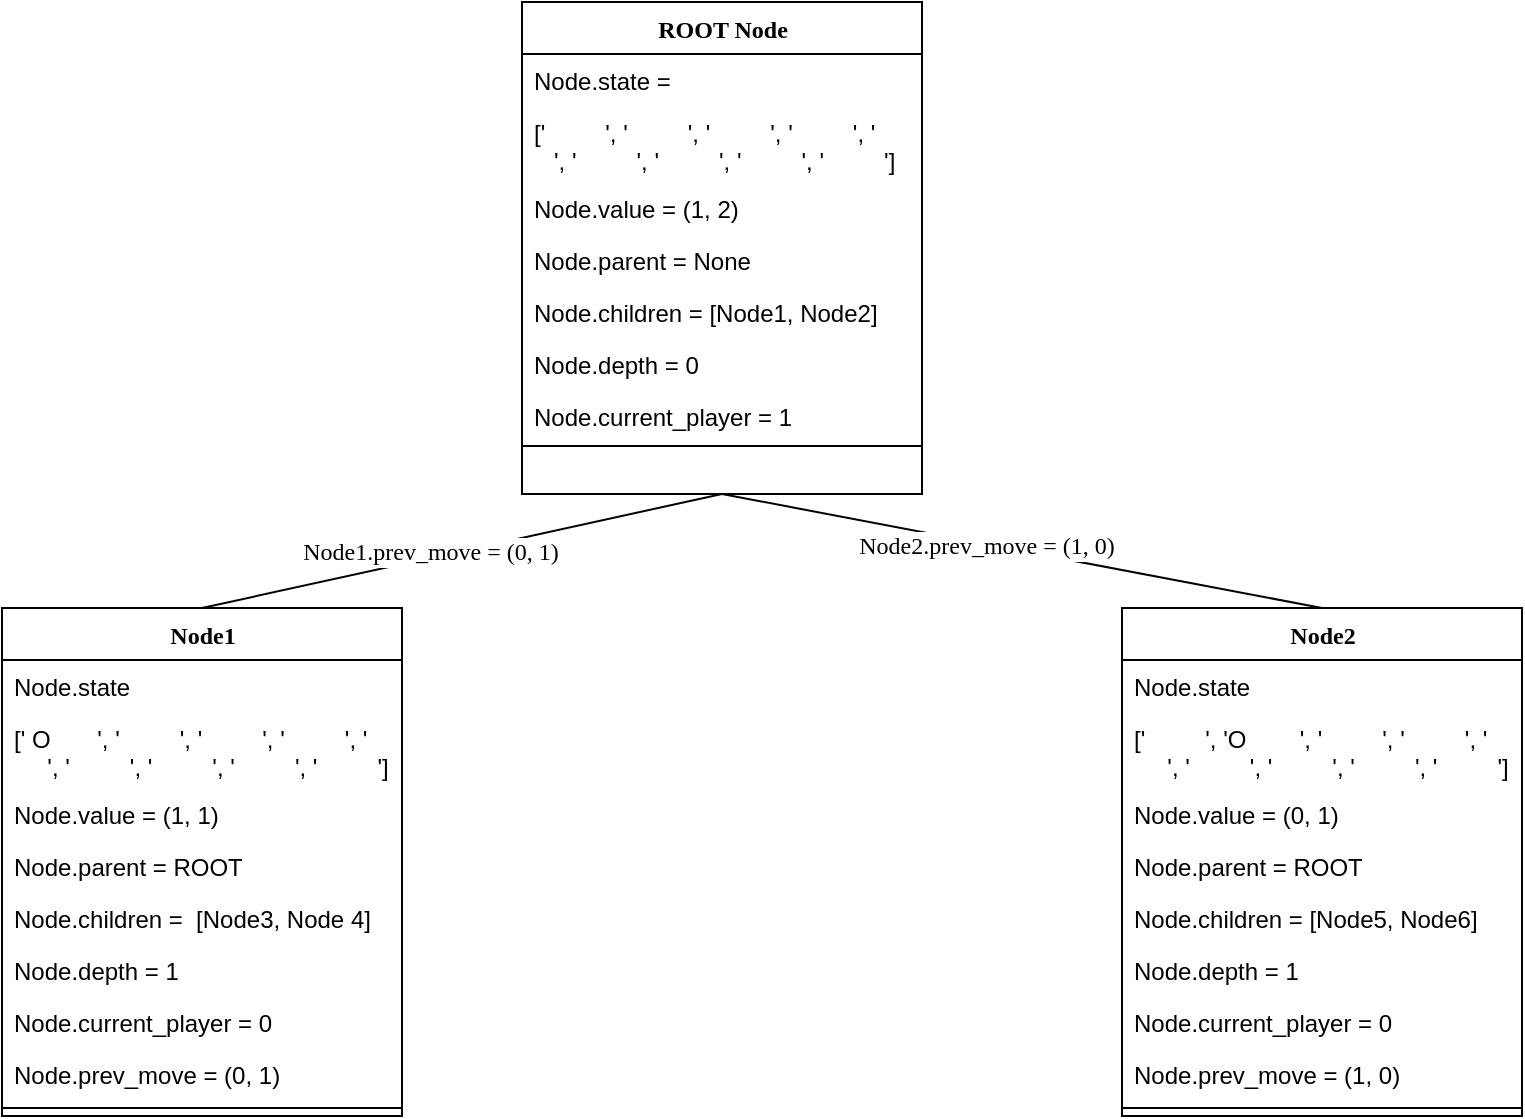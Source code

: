 <mxfile version="12.0.0" type="onedrive" pages="1"><diagram name="Page-1" id="9f46799a-70d6-7492-0946-bef42562c5a5"><mxGraphModel dx="1024" dy="593" grid="1" gridSize="10" guides="1" tooltips="1" connect="1" arrows="1" fold="1" page="1" pageScale="1" pageWidth="1100" pageHeight="850" background="#ffffff" math="0" shadow="0"><root><mxCell id="0"/><mxCell id="1" parent="0"/><mxCell id="78961159f06e98e8-30" value="ROOT Node" style="swimlane;html=1;fontStyle=1;align=center;verticalAlign=top;childLayout=stackLayout;horizontal=1;startSize=26;horizontalStack=0;resizeParent=1;resizeLast=0;collapsible=1;marginBottom=0;swimlaneFillColor=#ffffff;rounded=0;shadow=0;comic=0;labelBackgroundColor=none;strokeColor=#000000;strokeWidth=1;fillColor=none;fontFamily=Verdana;fontSize=12;fontColor=#000000;" parent="1" vertex="1"><mxGeometry x="430" y="53" width="200" height="246" as="geometry"/></mxCell><mxCell id="78961159f06e98e8-31" value="Node.state =&amp;nbsp;" style="text;html=1;strokeColor=none;fillColor=none;align=left;verticalAlign=top;spacingLeft=4;spacingRight=4;whiteSpace=wrap;overflow=hidden;rotatable=0;points=[[0,0.5],[1,0.5]];portConstraint=eastwest;" parent="78961159f06e98e8-30" vertex="1"><mxGeometry y="26" width="200" height="26" as="geometry"/></mxCell><mxCell id="Q1Hpeg4p8tQ5O7Ct4zLc-17" value="['&amp;nbsp; &amp;nbsp; &amp;nbsp; &amp;nbsp; &amp;nbsp;', '&amp;nbsp; &amp;nbsp; &amp;nbsp; &amp;nbsp; &amp;nbsp;',&amp;nbsp;'&amp;nbsp; &amp;nbsp; &amp;nbsp; &amp;nbsp; &amp;nbsp;',&amp;nbsp;'&amp;nbsp; &amp;nbsp; &amp;nbsp; &amp;nbsp; &amp;nbsp;',&amp;nbsp;'&amp;nbsp; &amp;nbsp; &amp;nbsp; &amp;nbsp; &amp;nbsp;',&amp;nbsp;'&amp;nbsp; &amp;nbsp; &amp;nbsp; &amp;nbsp; &amp;nbsp;',&amp;nbsp;'&amp;nbsp; &amp;nbsp; &amp;nbsp; &amp;nbsp; &amp;nbsp;',&amp;nbsp;'&amp;nbsp; &amp;nbsp; &amp;nbsp; &amp;nbsp; &amp;nbsp;',&amp;nbsp;'&amp;nbsp; &amp;nbsp; &amp;nbsp; &amp;nbsp; &amp;nbsp;']" style="text;html=1;strokeColor=none;fillColor=none;align=left;verticalAlign=top;spacingLeft=4;spacingRight=4;whiteSpace=wrap;overflow=hidden;rotatable=0;points=[[0,0.5],[1,0.5]];portConstraint=eastwest;" vertex="1" parent="78961159f06e98e8-30"><mxGeometry y="52" width="200" height="38" as="geometry"/></mxCell><mxCell id="78961159f06e98e8-32" value="Node.value = (1, 2)" style="text;html=1;strokeColor=none;fillColor=none;align=left;verticalAlign=top;spacingLeft=4;spacingRight=4;whiteSpace=wrap;overflow=hidden;rotatable=0;points=[[0,0.5],[1,0.5]];portConstraint=eastwest;" parent="78961159f06e98e8-30" vertex="1"><mxGeometry y="90" width="200" height="26" as="geometry"/></mxCell><mxCell id="78961159f06e98e8-33" value="Node.parent = None" style="text;html=1;strokeColor=none;fillColor=none;align=left;verticalAlign=top;spacingLeft=4;spacingRight=4;whiteSpace=wrap;overflow=hidden;rotatable=0;points=[[0,0.5],[1,0.5]];portConstraint=eastwest;" parent="78961159f06e98e8-30" vertex="1"><mxGeometry y="116" width="200" height="26" as="geometry"/></mxCell><mxCell id="78961159f06e98e8-34" value="Node.children = [Node1, Node2]" style="text;html=1;strokeColor=none;fillColor=none;align=left;verticalAlign=top;spacingLeft=4;spacingRight=4;whiteSpace=wrap;overflow=hidden;rotatable=0;points=[[0,0.5],[1,0.5]];portConstraint=eastwest;" parent="78961159f06e98e8-30" vertex="1"><mxGeometry y="142" width="200" height="26" as="geometry"/></mxCell><mxCell id="78961159f06e98e8-36" value="Node.depth = 0" style="text;html=1;strokeColor=none;fillColor=none;align=left;verticalAlign=top;spacingLeft=4;spacingRight=4;whiteSpace=wrap;overflow=hidden;rotatable=0;points=[[0,0.5],[1,0.5]];portConstraint=eastwest;" parent="78961159f06e98e8-30" vertex="1"><mxGeometry y="168" width="200" height="26" as="geometry"/></mxCell><mxCell id="78961159f06e98e8-37" value="Node.current_player = 1" style="text;html=1;strokeColor=none;fillColor=none;align=left;verticalAlign=top;spacingLeft=4;spacingRight=4;whiteSpace=wrap;overflow=hidden;rotatable=0;points=[[0,0.5],[1,0.5]];portConstraint=eastwest;" parent="78961159f06e98e8-30" vertex="1"><mxGeometry y="194" width="200" height="24" as="geometry"/></mxCell><mxCell id="78961159f06e98e8-38" value="" style="line;html=1;strokeWidth=1;fillColor=none;align=left;verticalAlign=middle;spacingTop=-1;spacingLeft=3;spacingRight=3;rotatable=0;labelPosition=right;points=[];portConstraint=eastwest;" parent="78961159f06e98e8-30" vertex="1"><mxGeometry y="218" width="200" height="8" as="geometry"/></mxCell><mxCell id="78961159f06e98e8-69" value="Node1" style="swimlane;html=1;fontStyle=1;align=center;verticalAlign=top;childLayout=stackLayout;horizontal=1;startSize=26;horizontalStack=0;resizeParent=1;resizeLast=0;collapsible=1;marginBottom=0;swimlaneFillColor=#ffffff;rounded=0;shadow=0;comic=0;labelBackgroundColor=none;strokeColor=#000000;strokeWidth=1;fillColor=none;fontFamily=Verdana;fontSize=12;fontColor=#000000;" parent="1" vertex="1"><mxGeometry x="170" y="356" width="200" height="254" as="geometry"/></mxCell><mxCell id="78961159f06e98e8-70" value="Node.state" style="text;html=1;strokeColor=none;fillColor=none;align=left;verticalAlign=top;spacingLeft=4;spacingRight=4;whiteSpace=wrap;overflow=hidden;rotatable=0;points=[[0,0.5],[1,0.5]];portConstraint=eastwest;" parent="78961159f06e98e8-69" vertex="1"><mxGeometry y="26" width="200" height="26" as="geometry"/></mxCell><mxCell id="Q1Hpeg4p8tQ5O7Ct4zLc-19" value="[' O&amp;nbsp; &amp;nbsp; &amp;nbsp; &amp;nbsp;', '&amp;nbsp; &amp;nbsp; &amp;nbsp; &amp;nbsp; &amp;nbsp;',&amp;nbsp;'&amp;nbsp; &amp;nbsp; &amp;nbsp; &amp;nbsp; &amp;nbsp;',&amp;nbsp;'&amp;nbsp; &amp;nbsp; &amp;nbsp; &amp;nbsp; &amp;nbsp;',&amp;nbsp;'&amp;nbsp; &amp;nbsp; &amp;nbsp; &amp;nbsp; &amp;nbsp;',&amp;nbsp;'&amp;nbsp; &amp;nbsp; &amp;nbsp; &amp;nbsp; &amp;nbsp;',&amp;nbsp;'&amp;nbsp; &amp;nbsp; &amp;nbsp; &amp;nbsp; &amp;nbsp;',&amp;nbsp;'&amp;nbsp; &amp;nbsp; &amp;nbsp; &amp;nbsp; &amp;nbsp;',&amp;nbsp;'&amp;nbsp; &amp;nbsp; &amp;nbsp; &amp;nbsp; &amp;nbsp;']" style="text;html=1;strokeColor=none;fillColor=none;align=left;verticalAlign=top;spacingLeft=4;spacingRight=4;whiteSpace=wrap;overflow=hidden;rotatable=0;points=[[0,0.5],[1,0.5]];portConstraint=eastwest;" vertex="1" parent="78961159f06e98e8-69"><mxGeometry y="52" width="200" height="38" as="geometry"/></mxCell><mxCell id="78961159f06e98e8-71" value="Node.value = (1, 1)" style="text;html=1;strokeColor=none;fillColor=none;align=left;verticalAlign=top;spacingLeft=4;spacingRight=4;whiteSpace=wrap;overflow=hidden;rotatable=0;points=[[0,0.5],[1,0.5]];portConstraint=eastwest;" parent="78961159f06e98e8-69" vertex="1"><mxGeometry y="90" width="200" height="26" as="geometry"/></mxCell><mxCell id="78961159f06e98e8-72" value="Node.parent = ROOT" style="text;html=1;strokeColor=none;fillColor=none;align=left;verticalAlign=top;spacingLeft=4;spacingRight=4;whiteSpace=wrap;overflow=hidden;rotatable=0;points=[[0,0.5],[1,0.5]];portConstraint=eastwest;" parent="78961159f06e98e8-69" vertex="1"><mxGeometry y="116" width="200" height="26" as="geometry"/></mxCell><mxCell id="78961159f06e98e8-74" value="Node.children =&amp;nbsp; [Node3, Node 4]" style="text;html=1;strokeColor=none;fillColor=none;align=left;verticalAlign=top;spacingLeft=4;spacingRight=4;whiteSpace=wrap;overflow=hidden;rotatable=0;points=[[0,0.5],[1,0.5]];portConstraint=eastwest;" parent="78961159f06e98e8-69" vertex="1"><mxGeometry y="142" width="200" height="26" as="geometry"/></mxCell><mxCell id="78961159f06e98e8-75" value="Node.depth = 1" style="text;html=1;strokeColor=none;fillColor=none;align=left;verticalAlign=top;spacingLeft=4;spacingRight=4;whiteSpace=wrap;overflow=hidden;rotatable=0;points=[[0,0.5],[1,0.5]];portConstraint=eastwest;" parent="78961159f06e98e8-69" vertex="1"><mxGeometry y="168" width="200" height="26" as="geometry"/></mxCell><mxCell id="78961159f06e98e8-76" value="Node.current_player = 0" style="text;html=1;strokeColor=none;fillColor=none;align=left;verticalAlign=top;spacingLeft=4;spacingRight=4;whiteSpace=wrap;overflow=hidden;rotatable=0;points=[[0,0.5],[1,0.5]];portConstraint=eastwest;" parent="78961159f06e98e8-69" vertex="1"><mxGeometry y="194" width="200" height="26" as="geometry"/></mxCell><mxCell id="Q1Hpeg4p8tQ5O7Ct4zLc-15" value="Node.prev_move = (0, 1)" style="text;html=1;strokeColor=none;fillColor=none;align=left;verticalAlign=top;spacingLeft=4;spacingRight=4;whiteSpace=wrap;overflow=hidden;rotatable=0;points=[[0,0.5],[1,0.5]];portConstraint=eastwest;" vertex="1" parent="78961159f06e98e8-69"><mxGeometry y="220" width="200" height="26" as="geometry"/></mxCell><mxCell id="78961159f06e98e8-77" value="" style="line;html=1;strokeWidth=1;fillColor=none;align=left;verticalAlign=middle;spacingTop=-1;spacingLeft=3;spacingRight=3;rotatable=0;labelPosition=right;points=[];portConstraint=eastwest;" parent="78961159f06e98e8-69" vertex="1"><mxGeometry y="246" width="200" height="8" as="geometry"/></mxCell><mxCell id="78961159f06e98e8-82" value="Node2" style="swimlane;html=1;fontStyle=1;align=center;verticalAlign=top;childLayout=stackLayout;horizontal=1;startSize=26;horizontalStack=0;resizeParent=1;resizeLast=0;collapsible=1;marginBottom=0;swimlaneFillColor=#ffffff;rounded=0;shadow=0;comic=0;labelBackgroundColor=none;strokeColor=#000000;strokeWidth=1;fillColor=none;fontFamily=Verdana;fontSize=12;fontColor=#000000;" parent="1" vertex="1"><mxGeometry x="730" y="356" width="200" height="254" as="geometry"/></mxCell><mxCell id="78961159f06e98e8-83" value="Node.state" style="text;html=1;strokeColor=none;fillColor=none;align=left;verticalAlign=top;spacingLeft=4;spacingRight=4;whiteSpace=wrap;overflow=hidden;rotatable=0;points=[[0,0.5],[1,0.5]];portConstraint=eastwest;" parent="78961159f06e98e8-82" vertex="1"><mxGeometry y="26" width="200" height="26" as="geometry"/></mxCell><mxCell id="Q1Hpeg4p8tQ5O7Ct4zLc-18" value="['&amp;nbsp; &amp;nbsp; &amp;nbsp; &amp;nbsp; &amp;nbsp;', 'O&amp;nbsp; &amp;nbsp; &amp;nbsp; &amp;nbsp; ',&amp;nbsp;'&amp;nbsp; &amp;nbsp; &amp;nbsp; &amp;nbsp; &amp;nbsp;',&amp;nbsp;'&amp;nbsp; &amp;nbsp; &amp;nbsp; &amp;nbsp; &amp;nbsp;',&amp;nbsp;'&amp;nbsp; &amp;nbsp; &amp;nbsp; &amp;nbsp; &amp;nbsp;',&amp;nbsp;'&amp;nbsp; &amp;nbsp; &amp;nbsp; &amp;nbsp; &amp;nbsp;',&amp;nbsp;'&amp;nbsp; &amp;nbsp; &amp;nbsp; &amp;nbsp; &amp;nbsp;',&amp;nbsp;'&amp;nbsp; &amp;nbsp; &amp;nbsp; &amp;nbsp; &amp;nbsp;',&amp;nbsp;'&amp;nbsp; &amp;nbsp; &amp;nbsp; &amp;nbsp; &amp;nbsp;']" style="text;html=1;strokeColor=none;fillColor=none;align=left;verticalAlign=top;spacingLeft=4;spacingRight=4;whiteSpace=wrap;overflow=hidden;rotatable=0;points=[[0,0.5],[1,0.5]];portConstraint=eastwest;" vertex="1" parent="78961159f06e98e8-82"><mxGeometry y="52" width="200" height="38" as="geometry"/></mxCell><mxCell id="78961159f06e98e8-84" value="Node.value = (0, 1)" style="text;html=1;strokeColor=none;fillColor=none;align=left;verticalAlign=top;spacingLeft=4;spacingRight=4;whiteSpace=wrap;overflow=hidden;rotatable=0;points=[[0,0.5],[1,0.5]];portConstraint=eastwest;" parent="78961159f06e98e8-82" vertex="1"><mxGeometry y="90" width="200" height="26" as="geometry"/></mxCell><mxCell id="78961159f06e98e8-85" value="Node.parent = ROOT" style="text;html=1;strokeColor=none;fillColor=none;align=left;verticalAlign=top;spacingLeft=4;spacingRight=4;whiteSpace=wrap;overflow=hidden;rotatable=0;points=[[0,0.5],[1,0.5]];portConstraint=eastwest;" parent="78961159f06e98e8-82" vertex="1"><mxGeometry y="116" width="200" height="26" as="geometry"/></mxCell><mxCell id="78961159f06e98e8-86" value="Node.children = [Node5, Node6]" style="text;html=1;strokeColor=none;fillColor=none;align=left;verticalAlign=top;spacingLeft=4;spacingRight=4;whiteSpace=wrap;overflow=hidden;rotatable=0;points=[[0,0.5],[1,0.5]];portConstraint=eastwest;" parent="78961159f06e98e8-82" vertex="1"><mxGeometry y="142" width="200" height="26" as="geometry"/></mxCell><mxCell id="78961159f06e98e8-88" value="Node.depth = 1" style="text;html=1;strokeColor=none;fillColor=none;align=left;verticalAlign=top;spacingLeft=4;spacingRight=4;whiteSpace=wrap;overflow=hidden;rotatable=0;points=[[0,0.5],[1,0.5]];portConstraint=eastwest;" parent="78961159f06e98e8-82" vertex="1"><mxGeometry y="168" width="200" height="26" as="geometry"/></mxCell><mxCell id="78961159f06e98e8-89" value="Node.current_player = 0" style="text;html=1;strokeColor=none;fillColor=none;align=left;verticalAlign=top;spacingLeft=4;spacingRight=4;whiteSpace=wrap;overflow=hidden;rotatable=0;points=[[0,0.5],[1,0.5]];portConstraint=eastwest;" parent="78961159f06e98e8-82" vertex="1"><mxGeometry y="194" width="200" height="26" as="geometry"/></mxCell><mxCell id="Q1Hpeg4p8tQ5O7Ct4zLc-14" value="Node.prev_move = (1, 0)" style="text;html=1;strokeColor=none;fillColor=none;align=left;verticalAlign=top;spacingLeft=4;spacingRight=4;whiteSpace=wrap;overflow=hidden;rotatable=0;points=[[0,0.5],[1,0.5]];portConstraint=eastwest;" vertex="1" parent="78961159f06e98e8-82"><mxGeometry y="220" width="200" height="26" as="geometry"/></mxCell><mxCell id="78961159f06e98e8-90" value="" style="line;html=1;strokeWidth=1;fillColor=none;align=left;verticalAlign=middle;spacingTop=-1;spacingLeft=3;spacingRight=3;rotatable=0;labelPosition=right;points=[];portConstraint=eastwest;" parent="78961159f06e98e8-82" vertex="1"><mxGeometry y="246" width="200" height="8" as="geometry"/></mxCell><mxCell id="Q1Hpeg4p8tQ5O7Ct4zLc-4" value="" style="endArrow=none;html=1;exitX=0.5;exitY=0;exitDx=0;exitDy=0;entryX=0.5;entryY=1;entryDx=0;entryDy=0;" edge="1" parent="1" source="78961159f06e98e8-69" target="78961159f06e98e8-30"><mxGeometry width="50" height="50" relative="1" as="geometry"><mxPoint x="90" y="860" as="sourcePoint"/><mxPoint x="500" y="370" as="targetPoint"/></mxGeometry></mxCell><mxCell id="Q1Hpeg4p8tQ5O7Ct4zLc-13" value="Node1.prev_move = (0, 1)" style="text;html=1;resizable=0;points=[];align=center;verticalAlign=middle;labelBackgroundColor=#ffffff;fontFamily=Verdana;" vertex="1" connectable="0" parent="Q1Hpeg4p8tQ5O7Ct4zLc-4"><mxGeometry x="-0.117" y="3" relative="1" as="geometry"><mxPoint as="offset"/></mxGeometry></mxCell><mxCell id="Q1Hpeg4p8tQ5O7Ct4zLc-5" value="" style="endArrow=none;html=1;exitX=0.5;exitY=0;exitDx=0;exitDy=0;entryX=0.5;entryY=1;entryDx=0;entryDy=0;" edge="1" parent="1" source="78961159f06e98e8-82" target="78961159f06e98e8-30"><mxGeometry width="50" height="50" relative="1" as="geometry"><mxPoint x="450" y="492" as="sourcePoint"/><mxPoint x="610" y="350" as="targetPoint"/></mxGeometry></mxCell><mxCell id="Q1Hpeg4p8tQ5O7Ct4zLc-8" value="Node2.prev_move = (1, 0)" style="text;html=1;resizable=0;points=[];align=center;verticalAlign=middle;labelBackgroundColor=#ffffff;fontFamily=Verdana;" vertex="1" connectable="0" parent="Q1Hpeg4p8tQ5O7Ct4zLc-5"><mxGeometry x="0.125" y="1" relative="1" as="geometry"><mxPoint x="1" as="offset"/></mxGeometry></mxCell></root></mxGraphModel></diagram></mxfile>